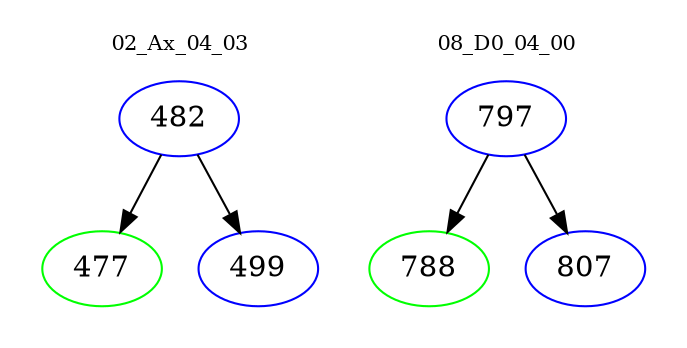 digraph{
subgraph cluster_0 {
color = white
label = "02_Ax_04_03";
fontsize=10;
T0_482 [label="482", color="blue"]
T0_482 -> T0_477 [color="black"]
T0_477 [label="477", color="green"]
T0_482 -> T0_499 [color="black"]
T0_499 [label="499", color="blue"]
}
subgraph cluster_1 {
color = white
label = "08_D0_04_00";
fontsize=10;
T1_797 [label="797", color="blue"]
T1_797 -> T1_788 [color="black"]
T1_788 [label="788", color="green"]
T1_797 -> T1_807 [color="black"]
T1_807 [label="807", color="blue"]
}
}
